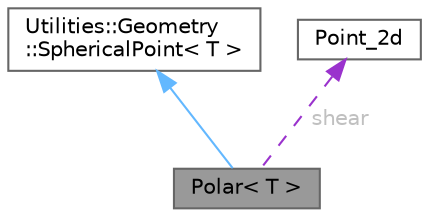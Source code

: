 digraph "Polar&lt; T &gt;"
{
 // LATEX_PDF_SIZE
  bgcolor="transparent";
  edge [fontname=Helvetica,fontsize=10,labelfontname=Helvetica,labelfontsize=10];
  node [fontname=Helvetica,fontsize=10,shape=box,height=0.2,width=0.4];
  Node1 [id="Node000001",label="Polar\< T \>",height=0.2,width=0.4,color="gray40", fillcolor="grey60", style="filled", fontcolor="black",tooltip="this data class represents a postion inspherical coordinates and a polarization relative to the sphir..."];
  Node2 -> Node1 [id="edge3_Node000001_Node000002",dir="back",color="steelblue1",style="solid",tooltip=" "];
  Node2 [id="Node000002",label="Utilities::Geometry\l::SphericalPoint\< T \>",height=0.2,width=0.4,color="gray40", fillcolor="white", style="filled",URL="$class_utilities_1_1_geometry_1_1_spherical_point.html",tooltip=" "];
  Node3 -> Node1 [id="edge4_Node000001_Node000003",dir="back",color="darkorchid3",style="dashed",tooltip=" ",label=" shear",fontcolor="grey" ];
  Node3 [id="Node000003",label="Point_2d",height=0.2,width=0.4,color="gray40", fillcolor="white", style="filled",URL="$struct_point__2d.html",tooltip="Class for representing points or vectors in 2 dimensions. Not that the dereferencing operator is over..."];
}
